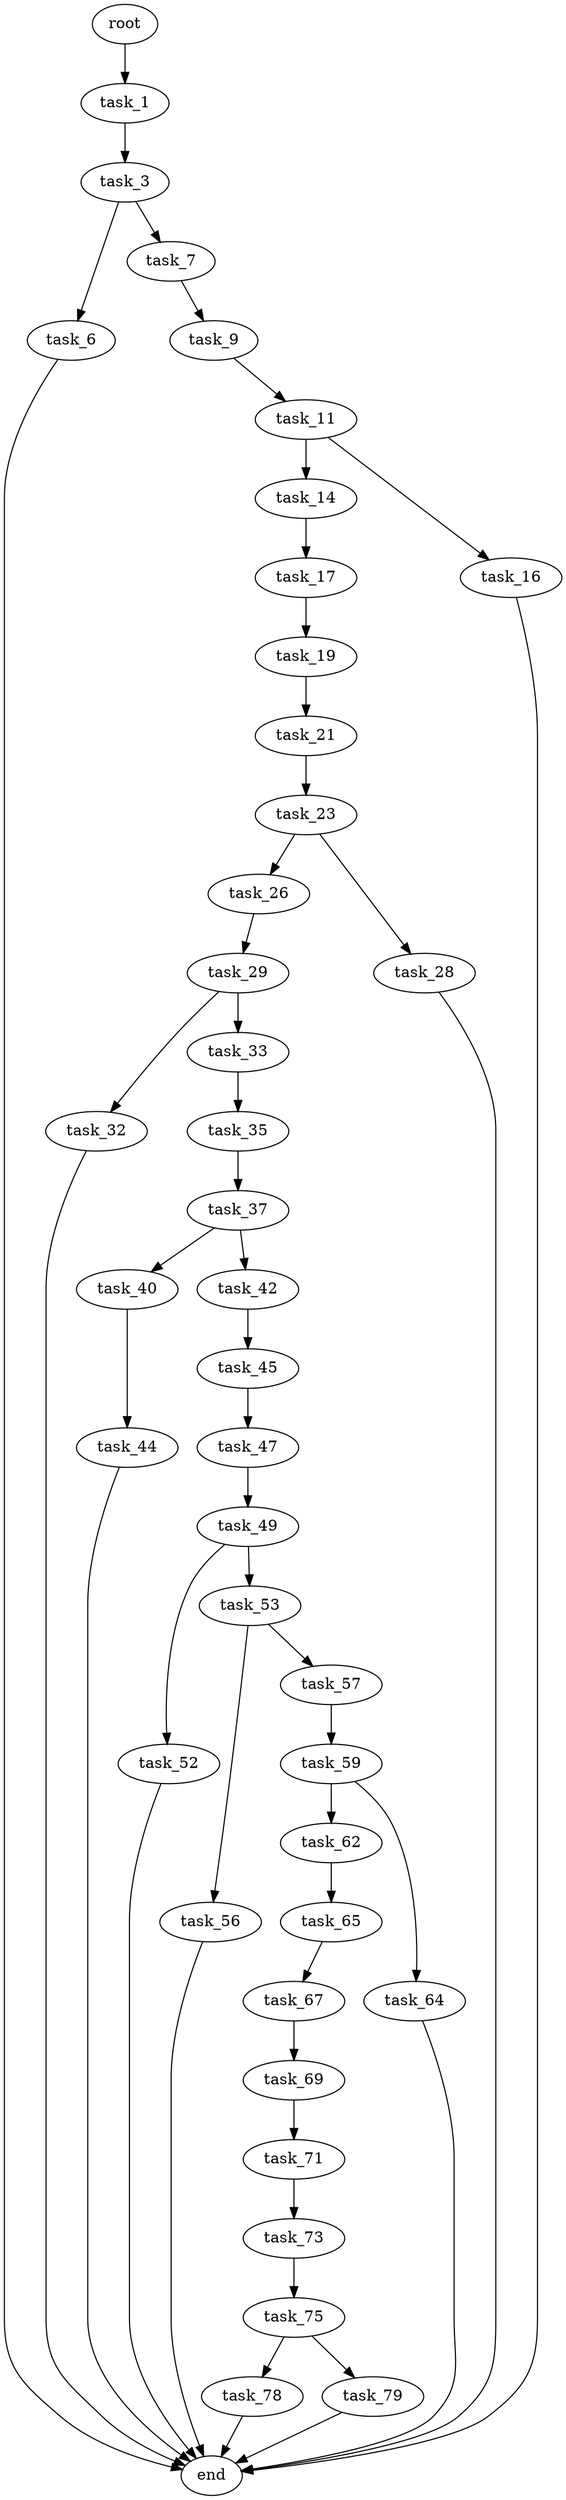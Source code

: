 digraph G {
  root [size="0.000000"];
  task_1 [size="23012093388.000000"];
  task_3 [size="898189599.000000"];
  task_6 [size="231928233984.000000"];
  task_7 [size="368293445632.000000"];
  task_9 [size="782757789696.000000"];
  task_11 [size="8589934592.000000"];
  task_14 [size="36703758632.000000"];
  task_16 [size="9931274181.000000"];
  task_17 [size="68719476736.000000"];
  task_19 [size="1507150731.000000"];
  task_21 [size="548100707676.000000"];
  task_23 [size="257378088113.000000"];
  task_26 [size="291716878371.000000"];
  task_28 [size="1073741824000.000000"];
  task_29 [size="28991029248.000000"];
  task_32 [size="41013828477.000000"];
  task_33 [size="2753940999.000000"];
  task_35 [size="33109992668.000000"];
  task_37 [size="8589934592.000000"];
  task_40 [size="134217728000.000000"];
  task_42 [size="170609491680.000000"];
  task_44 [size="34004665193.000000"];
  task_45 [size="8589934592.000000"];
  task_47 [size="8589934592.000000"];
  task_49 [size="782757789696.000000"];
  task_52 [size="743086564916.000000"];
  task_53 [size="169193367268.000000"];
  task_56 [size="1366078257.000000"];
  task_57 [size="8589934592.000000"];
  task_59 [size="325946890752.000000"];
  task_62 [size="1074972820.000000"];
  task_64 [size="18806491753.000000"];
  task_65 [size="7193119956.000000"];
  task_67 [size="13116441241.000000"];
  task_69 [size="134217728000.000000"];
  task_71 [size="549755813888.000000"];
  task_73 [size="8589934592.000000"];
  task_75 [size="602516338629.000000"];
  task_78 [size="341411108526.000000"];
  task_79 [size="346226692767.000000"];
  end [size="0.000000"];

  root -> task_1 [size="1.000000"];
  task_1 -> task_3 [size="536870912.000000"];
  task_3 -> task_6 [size="33554432.000000"];
  task_3 -> task_7 [size="33554432.000000"];
  task_6 -> end [size="1.000000"];
  task_7 -> task_9 [size="411041792.000000"];
  task_9 -> task_11 [size="679477248.000000"];
  task_11 -> task_14 [size="33554432.000000"];
  task_11 -> task_16 [size="33554432.000000"];
  task_14 -> task_17 [size="679477248.000000"];
  task_16 -> end [size="1.000000"];
  task_17 -> task_19 [size="134217728.000000"];
  task_19 -> task_21 [size="33554432.000000"];
  task_21 -> task_23 [size="536870912.000000"];
  task_23 -> task_26 [size="411041792.000000"];
  task_23 -> task_28 [size="411041792.000000"];
  task_26 -> task_29 [size="536870912.000000"];
  task_28 -> end [size="1.000000"];
  task_29 -> task_32 [size="75497472.000000"];
  task_29 -> task_33 [size="75497472.000000"];
  task_32 -> end [size="1.000000"];
  task_33 -> task_35 [size="75497472.000000"];
  task_35 -> task_37 [size="838860800.000000"];
  task_37 -> task_40 [size="33554432.000000"];
  task_37 -> task_42 [size="33554432.000000"];
  task_40 -> task_44 [size="209715200.000000"];
  task_42 -> task_45 [size="301989888.000000"];
  task_44 -> end [size="1.000000"];
  task_45 -> task_47 [size="33554432.000000"];
  task_47 -> task_49 [size="33554432.000000"];
  task_49 -> task_52 [size="679477248.000000"];
  task_49 -> task_53 [size="679477248.000000"];
  task_52 -> end [size="1.000000"];
  task_53 -> task_56 [size="209715200.000000"];
  task_53 -> task_57 [size="209715200.000000"];
  task_56 -> end [size="1.000000"];
  task_57 -> task_59 [size="33554432.000000"];
  task_59 -> task_62 [size="209715200.000000"];
  task_59 -> task_64 [size="209715200.000000"];
  task_62 -> task_65 [size="134217728.000000"];
  task_64 -> end [size="1.000000"];
  task_65 -> task_67 [size="679477248.000000"];
  task_67 -> task_69 [size="33554432.000000"];
  task_69 -> task_71 [size="209715200.000000"];
  task_71 -> task_73 [size="536870912.000000"];
  task_73 -> task_75 [size="33554432.000000"];
  task_75 -> task_78 [size="411041792.000000"];
  task_75 -> task_79 [size="411041792.000000"];
  task_78 -> end [size="1.000000"];
  task_79 -> end [size="1.000000"];
}
